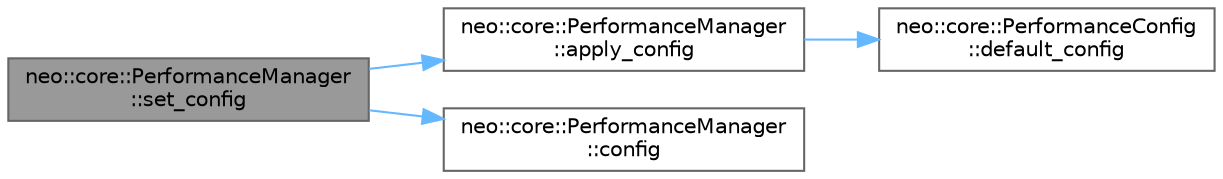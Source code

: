 digraph "neo::core::PerformanceManager::set_config"
{
 // LATEX_PDF_SIZE
  bgcolor="transparent";
  edge [fontname=Helvetica,fontsize=10,labelfontname=Helvetica,labelfontsize=10];
  node [fontname=Helvetica,fontsize=10,shape=box,height=0.2,width=0.4];
  rankdir="LR";
  Node1 [id="Node000001",label="neo::core::PerformanceManager\l::set_config",height=0.2,width=0.4,color="gray40", fillcolor="grey60", style="filled", fontcolor="black",tooltip=" "];
  Node1 -> Node2 [id="edge1_Node000001_Node000002",color="steelblue1",style="solid",tooltip=" "];
  Node2 [id="Node000002",label="neo::core::PerformanceManager\l::apply_config",height=0.2,width=0.4,color="grey40", fillcolor="white", style="filled",URL="$classneo_1_1core_1_1_performance_manager.html#ac487513f1f72d60122efeac20f485846",tooltip=" "];
  Node2 -> Node3 [id="edge2_Node000002_Node000003",color="steelblue1",style="solid",tooltip=" "];
  Node3 [id="Node000003",label="neo::core::PerformanceConfig\l::default_config",height=0.2,width=0.4,color="grey40", fillcolor="white", style="filled",URL="$structneo_1_1core_1_1_performance_config.html#aad2db9fa6d1d37fd2982a78dbc92f869",tooltip="Creates a default configuration."];
  Node1 -> Node4 [id="edge3_Node000001_Node000004",color="steelblue1",style="solid",tooltip=" "];
  Node4 [id="Node000004",label="neo::core::PerformanceManager\l::config",height=0.2,width=0.4,color="grey40", fillcolor="white", style="filled",URL="$classneo_1_1core_1_1_performance_manager.html#afb20a6f79d03c38f57a92a8b85f8e98a",tooltip=" "];
}

